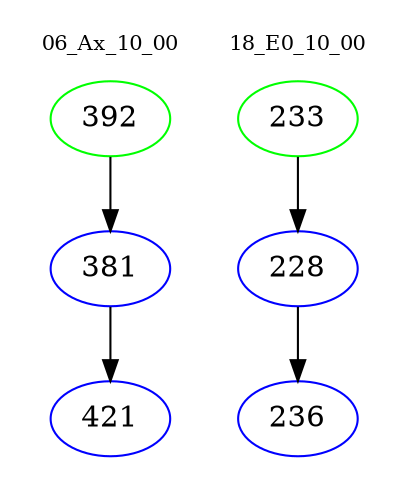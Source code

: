 digraph{
subgraph cluster_0 {
color = white
label = "06_Ax_10_00";
fontsize=10;
T0_392 [label="392", color="green"]
T0_392 -> T0_381 [color="black"]
T0_381 [label="381", color="blue"]
T0_381 -> T0_421 [color="black"]
T0_421 [label="421", color="blue"]
}
subgraph cluster_1 {
color = white
label = "18_E0_10_00";
fontsize=10;
T1_233 [label="233", color="green"]
T1_233 -> T1_228 [color="black"]
T1_228 [label="228", color="blue"]
T1_228 -> T1_236 [color="black"]
T1_236 [label="236", color="blue"]
}
}
